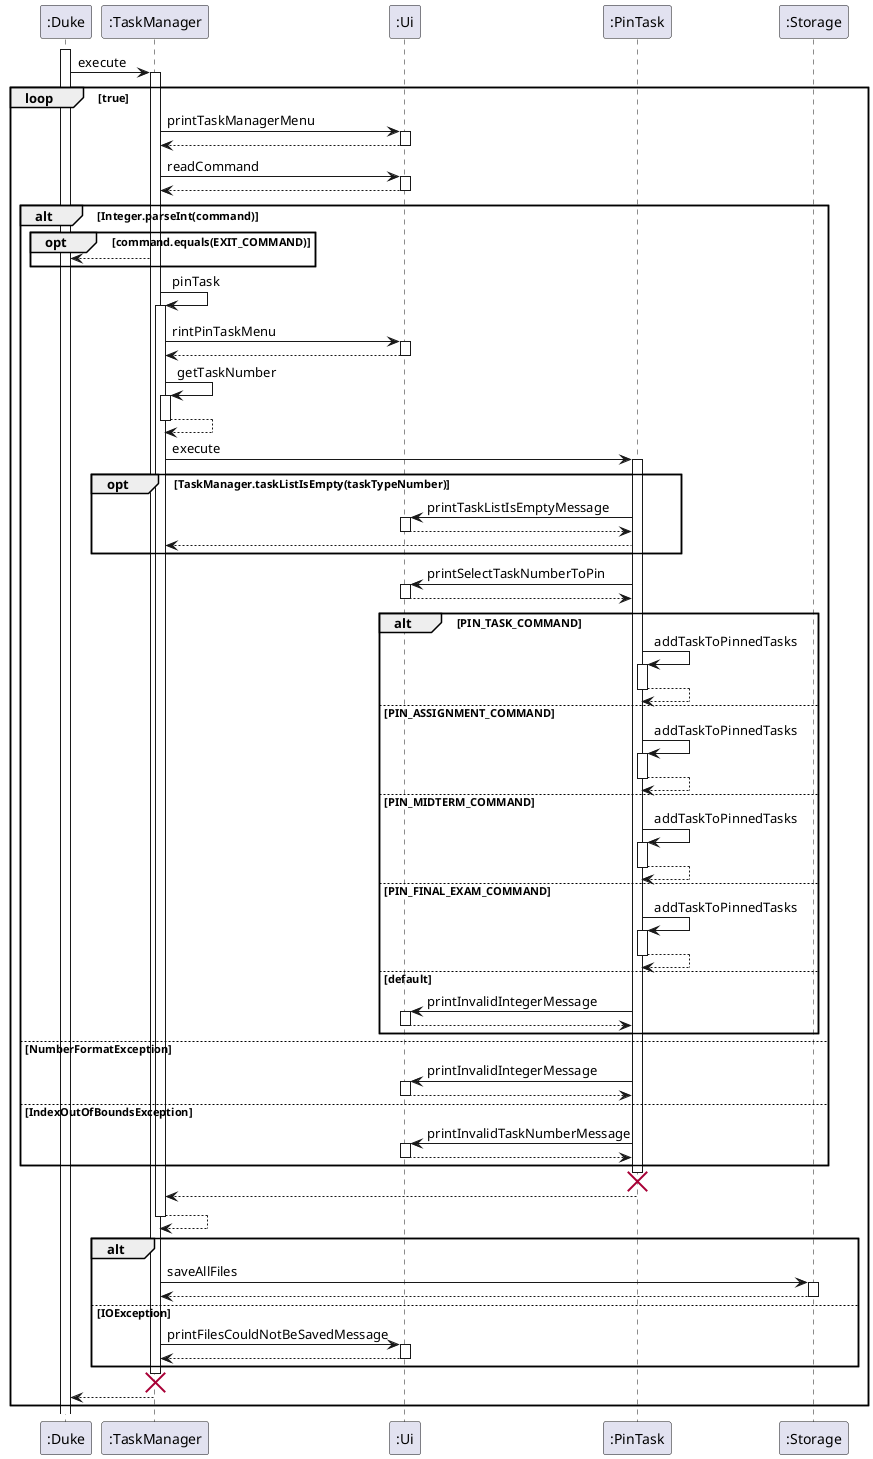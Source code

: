 @startuml

activate ":Duke"
":Duke" -> ":TaskManager"++ : execute

loop true

":TaskManager" -> ":Ui"++ : printTaskManagerMenu
return
":TaskManager" -> ":Ui"++ : readCommand
return

alt Integer.parseInt(command)
    opt command.equals(EXIT_COMMAND)
    ":TaskManager" --> ":Duke"
    end

":TaskManager" -> ":TaskManager"++ : pinTask
":TaskManager" -> ":Ui"++ : rintPinTaskMenu
return
":TaskManager" -> ":TaskManager"++ : getTaskNumber
return
":TaskManager" -> ":PinTask"++ : execute
    opt TaskManager.taskListIsEmpty(taskTypeNumber)
    ":PinTask" -> ":Ui"++ : printTaskListIsEmptyMessage
    return
    ":PinTask" --> ":TaskManager"
    end
    ":PinTask" -> ":Ui"++ : printSelectTaskNumberToPin
    return
    alt PIN_TASK_COMMAND
    ":PinTask" -> ":PinTask"++ : addTaskToPinnedTasks
    return
    else PIN_ASSIGNMENT_COMMAND
    ":PinTask" -> ":PinTask"++ : addTaskToPinnedTasks
    return
    else PIN_MIDTERM_COMMAND
    ":PinTask" -> ":PinTask"++ : addTaskToPinnedTasks
    return
    else PIN_FINAL_EXAM_COMMAND
    ":PinTask" -> ":PinTask"++ : addTaskToPinnedTasks
    return
    else default
    ":PinTask" -> ":Ui"++ : printInvalidIntegerMessage
    return
    end

else NumberFormatException
":PinTask" -> ":Ui"++ : printInvalidIntegerMessage
return

else IndexOutOfBoundsException
":PinTask" -> ":Ui"++ : printInvalidTaskNumberMessage
return
end
destroy ":PinTask"

return
return

alt
":TaskManager" -> ":Storage"++ : saveAllFiles
return
else IOException
":TaskManager" -> ":Ui"++ : printFilesCouldNotBeSavedMessage
return
end
destroy ":TaskManager"

return

end

@enduml